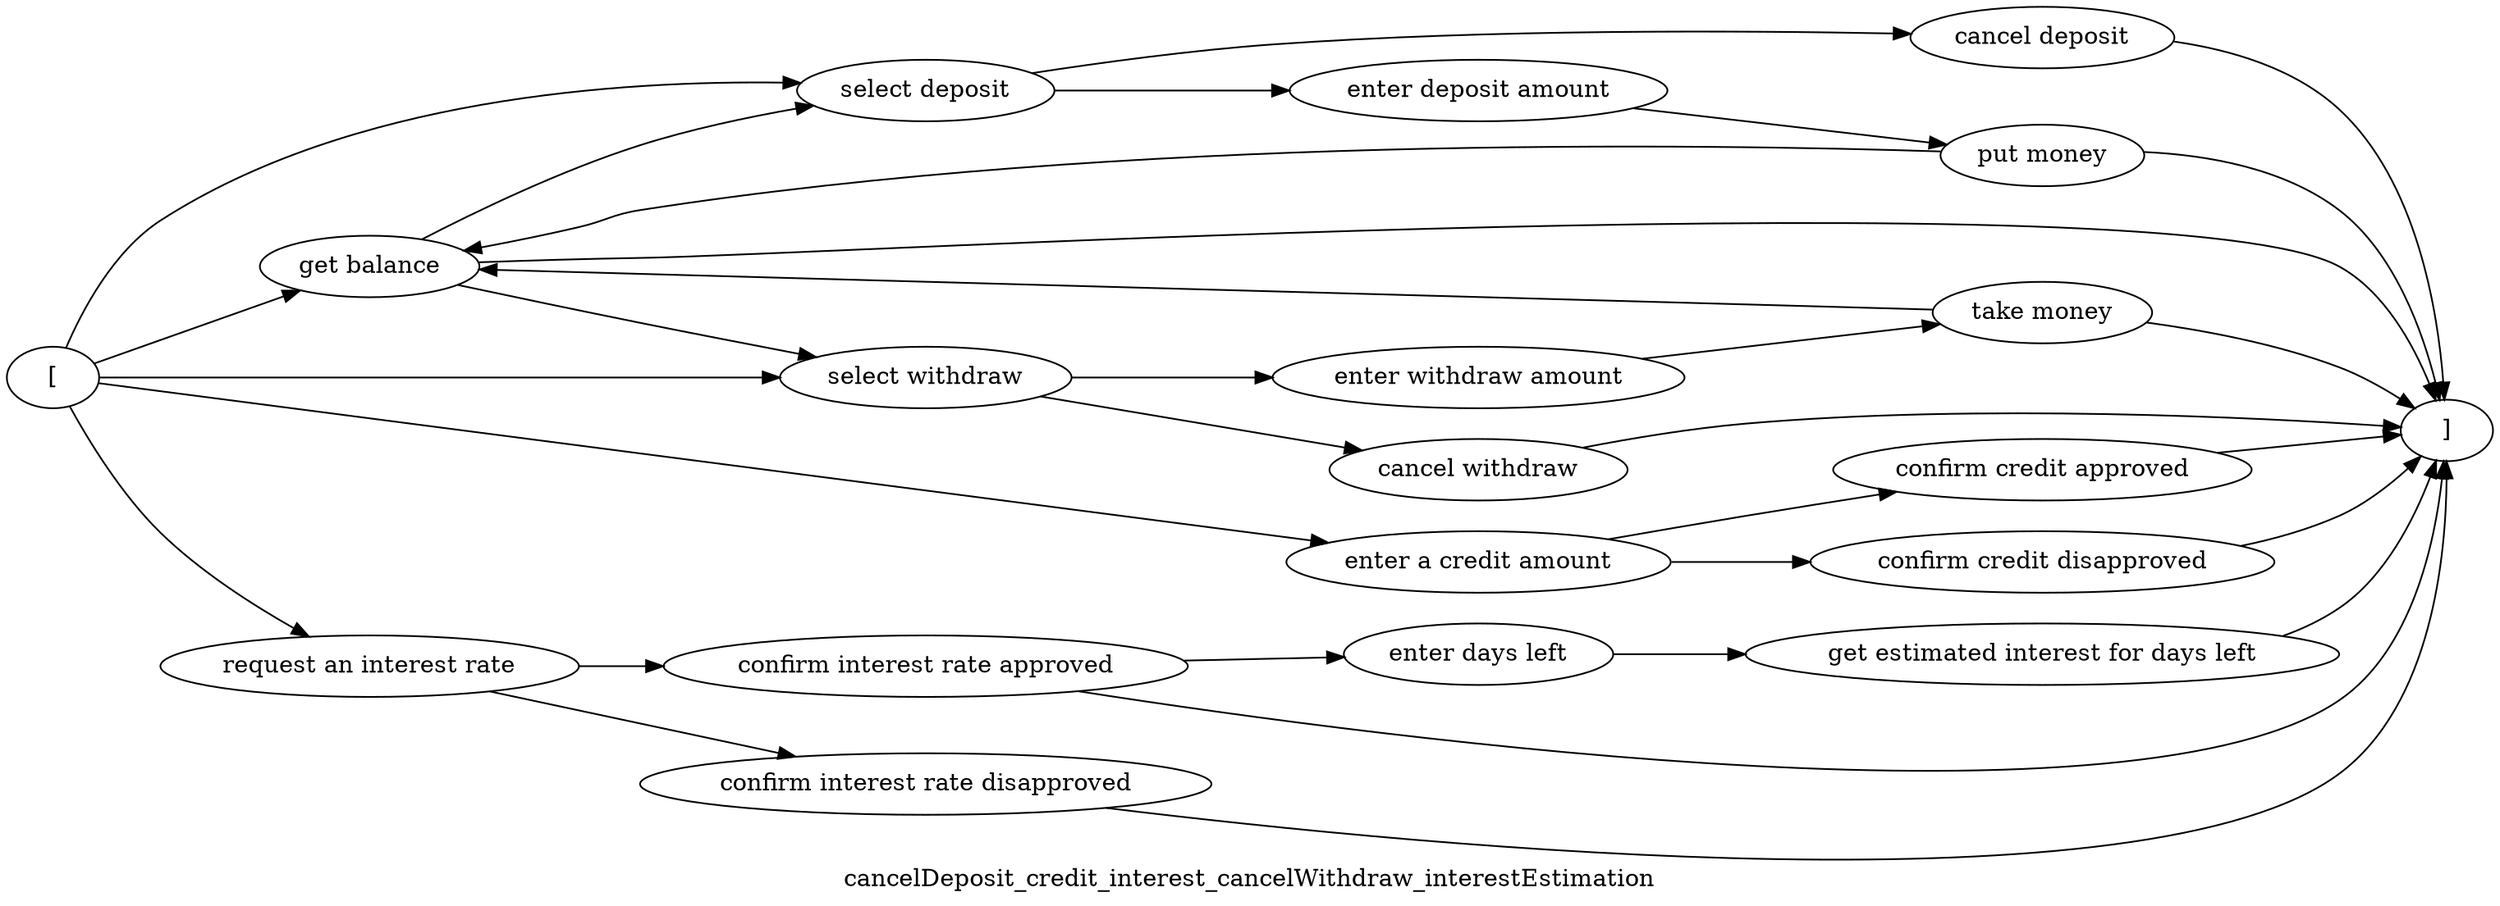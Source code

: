 digraph G {
rankdir = LR
label = "cancelDeposit_credit_interest_cancelWithdraw_interestEstimation";
esg38_vertex2 -> esg38_vertex1;
esg38_vertex0 -> esg38_vertex2;
esg38_vertex2 -> esg38_vertex3;
esg38_vertex0 -> esg38_vertex3;
esg38_vertex3 -> esg38_vertex4;
esg38_vertex4 -> esg38_vertex5;
esg38_vertex5 -> esg38_vertex1;
esg38_vertex5 -> esg38_vertex2;
esg38_vertex2 -> esg38_vertex6;
esg38_vertex0 -> esg38_vertex6;
esg38_vertex6 -> esg38_vertex7;
esg38_vertex7 -> esg38_vertex8;
esg38_vertex8 -> esg38_vertex1;
esg38_vertex8 -> esg38_vertex2;
esg38_vertex3 -> esg38_vertex9;
esg38_vertex9 -> esg38_vertex1;
esg38_vertex0 -> esg38_vertex10;
esg38_vertex11 -> esg38_vertex1;
esg38_vertex10 -> esg38_vertex11;
esg38_vertex10 -> esg38_vertex12;
esg38_vertex12 -> esg38_vertex1;
esg38_vertex0 -> esg38_vertex13;
esg38_vertex14 -> esg38_vertex1;
esg38_vertex13 -> esg38_vertex14;
esg38_vertex13 -> esg38_vertex15;
esg38_vertex15 -> esg38_vertex1;
esg38_vertex6 -> esg38_vertex16;
esg38_vertex16 -> esg38_vertex1;
esg38_vertex14 -> esg38_vertex17;
esg38_vertex17 -> esg38_vertex18;
esg38_vertex18 -> esg38_vertex1;
esg38_vertex2 [label = "get balance"]
esg38_vertex1 [label = "]"]
esg38_vertex0 [label = "["]
esg38_vertex3 [label = "select deposit"]
esg38_vertex4 [label = "enter deposit amount"]
esg38_vertex5 [label = "put money"]
esg38_vertex6 [label = "select withdraw"]
esg38_vertex7 [label = "enter withdraw amount"]
esg38_vertex8 [label = "take money"]
esg38_vertex9 [label = "cancel deposit"]
esg38_vertex10 [label = "enter a credit amount"]
esg38_vertex11 [label = "confirm credit approved"]
esg38_vertex12 [label = "confirm credit disapproved"]
esg38_vertex13 [label = "request an interest rate"]
esg38_vertex14 [label = "confirm interest rate approved"]
esg38_vertex15 [label = "confirm interest rate disapproved"]
esg38_vertex16 [label = "cancel withdraw"]
esg38_vertex17 [label = "enter days left"]
esg38_vertex18 [label = "get estimated interest for days left"]
}
